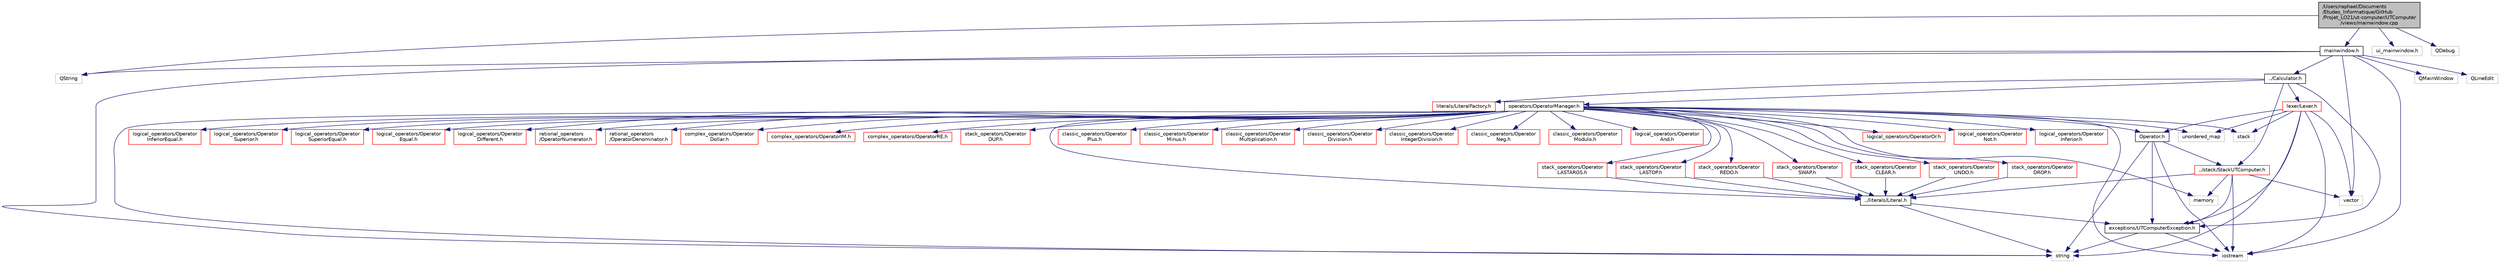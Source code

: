 digraph "/Users/raphael/Documents/Etudes_Informatique/GitHub/Projet_LO21/ut-computer/UTComputer/views/mainwindow.cpp"
{
  edge [fontname="Helvetica",fontsize="10",labelfontname="Helvetica",labelfontsize="10"];
  node [fontname="Helvetica",fontsize="10",shape=record];
  Node1 [label="/Users/raphael/Documents\l/Etudes_Informatique/GitHub\l/Projet_LO21/ut-computer/UTComputer\l/views/mainwindow.cpp",height=0.2,width=0.4,color="black", fillcolor="grey75", style="filled", fontcolor="black"];
  Node1 -> Node2 [color="midnightblue",fontsize="10",style="solid",fontname="Helvetica"];
  Node2 [label="mainwindow.h",height=0.2,width=0.4,color="black", fillcolor="white", style="filled",URL="$mainwindow_8h.html"];
  Node2 -> Node3 [color="midnightblue",fontsize="10",style="solid",fontname="Helvetica"];
  Node3 [label="QMainWindow",height=0.2,width=0.4,color="grey75", fillcolor="white", style="filled"];
  Node2 -> Node4 [color="midnightblue",fontsize="10",style="solid",fontname="Helvetica"];
  Node4 [label="QLineEdit",height=0.2,width=0.4,color="grey75", fillcolor="white", style="filled"];
  Node2 -> Node5 [color="midnightblue",fontsize="10",style="solid",fontname="Helvetica"];
  Node5 [label="QString",height=0.2,width=0.4,color="grey75", fillcolor="white", style="filled"];
  Node2 -> Node6 [color="midnightblue",fontsize="10",style="solid",fontname="Helvetica"];
  Node6 [label="string",height=0.2,width=0.4,color="grey75", fillcolor="white", style="filled"];
  Node2 -> Node7 [color="midnightblue",fontsize="10",style="solid",fontname="Helvetica"];
  Node7 [label="iostream",height=0.2,width=0.4,color="grey75", fillcolor="white", style="filled"];
  Node2 -> Node8 [color="midnightblue",fontsize="10",style="solid",fontname="Helvetica"];
  Node8 [label="vector",height=0.2,width=0.4,color="grey75", fillcolor="white", style="filled"];
  Node2 -> Node9 [color="midnightblue",fontsize="10",style="solid",fontname="Helvetica"];
  Node9 [label="../Calculator.h",height=0.2,width=0.4,color="black", fillcolor="white", style="filled",URL="$_calculator_8h.html"];
  Node9 -> Node10 [color="midnightblue",fontsize="10",style="solid",fontname="Helvetica"];
  Node10 [label="exceptions/UTComputerException.h",height=0.2,width=0.4,color="black", fillcolor="white", style="filled",URL="$_u_t_computer_exception_8h.html"];
  Node10 -> Node7 [color="midnightblue",fontsize="10",style="solid",fontname="Helvetica"];
  Node10 -> Node6 [color="midnightblue",fontsize="10",style="solid",fontname="Helvetica"];
  Node9 -> Node11 [color="midnightblue",fontsize="10",style="solid",fontname="Helvetica"];
  Node11 [label="operators/OperatorManager.h",height=0.2,width=0.4,color="black", fillcolor="white", style="filled",URL="$_operator_manager_8h.html"];
  Node11 -> Node7 [color="midnightblue",fontsize="10",style="solid",fontname="Helvetica"];
  Node11 -> Node12 [color="midnightblue",fontsize="10",style="solid",fontname="Helvetica"];
  Node12 [label="stack",height=0.2,width=0.4,color="grey75", fillcolor="white", style="filled"];
  Node11 -> Node13 [color="midnightblue",fontsize="10",style="solid",fontname="Helvetica"];
  Node13 [label="unordered_map",height=0.2,width=0.4,color="grey75", fillcolor="white", style="filled"];
  Node11 -> Node6 [color="midnightblue",fontsize="10",style="solid",fontname="Helvetica"];
  Node11 -> Node14 [color="midnightblue",fontsize="10",style="solid",fontname="Helvetica"];
  Node14 [label="memory",height=0.2,width=0.4,color="grey75", fillcolor="white", style="filled"];
  Node11 -> Node15 [color="midnightblue",fontsize="10",style="solid",fontname="Helvetica"];
  Node15 [label="../literals/Literal.h",height=0.2,width=0.4,color="black", fillcolor="white", style="filled",URL="$_literal_8h.html"];
  Node15 -> Node6 [color="midnightblue",fontsize="10",style="solid",fontname="Helvetica"];
  Node15 -> Node10 [color="midnightblue",fontsize="10",style="solid",fontname="Helvetica"];
  Node11 -> Node16 [color="midnightblue",fontsize="10",style="solid",fontname="Helvetica"];
  Node16 [label="Operator.h",height=0.2,width=0.4,color="black", fillcolor="white", style="filled",URL="$_operator_8h.html"];
  Node16 -> Node7 [color="midnightblue",fontsize="10",style="solid",fontname="Helvetica"];
  Node16 -> Node6 [color="midnightblue",fontsize="10",style="solid",fontname="Helvetica"];
  Node16 -> Node17 [color="midnightblue",fontsize="10",style="solid",fontname="Helvetica"];
  Node17 [label="../stack/StackUTComputer.h",height=0.2,width=0.4,color="red", fillcolor="white", style="filled",URL="$_stack_u_t_computer_8h.html"];
  Node17 -> Node7 [color="midnightblue",fontsize="10",style="solid",fontname="Helvetica"];
  Node17 -> Node14 [color="midnightblue",fontsize="10",style="solid",fontname="Helvetica"];
  Node17 -> Node8 [color="midnightblue",fontsize="10",style="solid",fontname="Helvetica"];
  Node17 -> Node10 [color="midnightblue",fontsize="10",style="solid",fontname="Helvetica"];
  Node17 -> Node15 [color="midnightblue",fontsize="10",style="solid",fontname="Helvetica"];
  Node16 -> Node10 [color="midnightblue",fontsize="10",style="solid",fontname="Helvetica"];
  Node11 -> Node18 [color="midnightblue",fontsize="10",style="solid",fontname="Helvetica"];
  Node18 [label="classic_operators/Operator\lPlus.h",height=0.2,width=0.4,color="red", fillcolor="white", style="filled",URL="$_operator_plus_8h.html"];
  Node11 -> Node19 [color="midnightblue",fontsize="10",style="solid",fontname="Helvetica"];
  Node19 [label="classic_operators/Operator\lMinus.h",height=0.2,width=0.4,color="red", fillcolor="white", style="filled",URL="$_operator_minus_8h.html"];
  Node11 -> Node20 [color="midnightblue",fontsize="10",style="solid",fontname="Helvetica"];
  Node20 [label="classic_operators/Operator\lMultiplication.h",height=0.2,width=0.4,color="red", fillcolor="white", style="filled",URL="$_operator_multiplication_8h.html"];
  Node11 -> Node21 [color="midnightblue",fontsize="10",style="solid",fontname="Helvetica"];
  Node21 [label="classic_operators/Operator\lDivision.h",height=0.2,width=0.4,color="red", fillcolor="white", style="filled",URL="$_operator_division_8h.html"];
  Node11 -> Node22 [color="midnightblue",fontsize="10",style="solid",fontname="Helvetica"];
  Node22 [label="classic_operators/Operator\lIntegerDivision.h",height=0.2,width=0.4,color="red", fillcolor="white", style="filled",URL="$_operator_integer_division_8h.html"];
  Node11 -> Node23 [color="midnightblue",fontsize="10",style="solid",fontname="Helvetica"];
  Node23 [label="classic_operators/Operator\lNeg.h",height=0.2,width=0.4,color="red", fillcolor="white", style="filled",URL="$_operator_neg_8h.html"];
  Node11 -> Node24 [color="midnightblue",fontsize="10",style="solid",fontname="Helvetica"];
  Node24 [label="classic_operators/Operator\lModulo.h",height=0.2,width=0.4,color="red", fillcolor="white", style="filled",URL="$_operator_modulo_8h.html"];
  Node11 -> Node25 [color="midnightblue",fontsize="10",style="solid",fontname="Helvetica"];
  Node25 [label="logical_operators/Operator\lAnd.h",height=0.2,width=0.4,color="red", fillcolor="white", style="filled",URL="$_operator_and_8h.html"];
  Node11 -> Node26 [color="midnightblue",fontsize="10",style="solid",fontname="Helvetica"];
  Node26 [label="logical_operators/OperatorOr.h",height=0.2,width=0.4,color="red", fillcolor="white", style="filled",URL="$_operator_or_8h.html"];
  Node11 -> Node27 [color="midnightblue",fontsize="10",style="solid",fontname="Helvetica"];
  Node27 [label="logical_operators/Operator\lNot.h",height=0.2,width=0.4,color="red", fillcolor="white", style="filled",URL="$_operator_not_8h.html"];
  Node11 -> Node28 [color="midnightblue",fontsize="10",style="solid",fontname="Helvetica"];
  Node28 [label="logical_operators/Operator\lInferior.h",height=0.2,width=0.4,color="red", fillcolor="white", style="filled",URL="$_operator_inferior_8h.html"];
  Node11 -> Node29 [color="midnightblue",fontsize="10",style="solid",fontname="Helvetica"];
  Node29 [label="logical_operators/Operator\lInferiorEqual.h",height=0.2,width=0.4,color="red", fillcolor="white", style="filled",URL="$_operator_inferior_equal_8h.html"];
  Node11 -> Node30 [color="midnightblue",fontsize="10",style="solid",fontname="Helvetica"];
  Node30 [label="logical_operators/Operator\lSuperior.h",height=0.2,width=0.4,color="red", fillcolor="white", style="filled",URL="$_operator_superior_8h.html"];
  Node11 -> Node31 [color="midnightblue",fontsize="10",style="solid",fontname="Helvetica"];
  Node31 [label="logical_operators/Operator\lSuperiorEqual.h",height=0.2,width=0.4,color="red", fillcolor="white", style="filled",URL="$_operator_superior_equal_8h.html"];
  Node11 -> Node32 [color="midnightblue",fontsize="10",style="solid",fontname="Helvetica"];
  Node32 [label="logical_operators/Operator\lEqual.h",height=0.2,width=0.4,color="red", fillcolor="white", style="filled",URL="$_operator_equal_8h.html"];
  Node11 -> Node33 [color="midnightblue",fontsize="10",style="solid",fontname="Helvetica"];
  Node33 [label="logical_operators/Operator\lDifferent.h",height=0.2,width=0.4,color="red", fillcolor="white", style="filled",URL="$_operator_different_8h.html"];
  Node11 -> Node34 [color="midnightblue",fontsize="10",style="solid",fontname="Helvetica"];
  Node34 [label="rational_operators\l/OperatorNumerator.h",height=0.2,width=0.4,color="red", fillcolor="white", style="filled",URL="$_operator_numerator_8h.html"];
  Node11 -> Node35 [color="midnightblue",fontsize="10",style="solid",fontname="Helvetica"];
  Node35 [label="rational_operators\l/OperatorDenominator.h",height=0.2,width=0.4,color="red", fillcolor="white", style="filled",URL="$_operator_denominator_8h.html"];
  Node11 -> Node36 [color="midnightblue",fontsize="10",style="solid",fontname="Helvetica"];
  Node36 [label="complex_operators/Operator\lDollar.h",height=0.2,width=0.4,color="red", fillcolor="white", style="filled",URL="$_operator_dollar_8h.html"];
  Node11 -> Node37 [color="midnightblue",fontsize="10",style="solid",fontname="Helvetica"];
  Node37 [label="complex_operators/OperatorIM.h",height=0.2,width=0.4,color="red", fillcolor="white", style="filled",URL="$_operator_i_m_8h.html"];
  Node11 -> Node38 [color="midnightblue",fontsize="10",style="solid",fontname="Helvetica"];
  Node38 [label="complex_operators/OperatorRE.h",height=0.2,width=0.4,color="red", fillcolor="white", style="filled",URL="$_operator_r_e_8h.html"];
  Node11 -> Node39 [color="midnightblue",fontsize="10",style="solid",fontname="Helvetica"];
  Node39 [label="stack_operators/Operator\lCLEAR.h",height=0.2,width=0.4,color="red", fillcolor="white", style="filled",URL="$_operator_c_l_e_a_r_8h.html"];
  Node39 -> Node15 [color="midnightblue",fontsize="10",style="solid",fontname="Helvetica"];
  Node11 -> Node40 [color="midnightblue",fontsize="10",style="solid",fontname="Helvetica"];
  Node40 [label="stack_operators/Operator\lDROP.h",height=0.2,width=0.4,color="red", fillcolor="white", style="filled",URL="$_operator_d_r_o_p_8h.html"];
  Node40 -> Node15 [color="midnightblue",fontsize="10",style="solid",fontname="Helvetica"];
  Node11 -> Node41 [color="midnightblue",fontsize="10",style="solid",fontname="Helvetica"];
  Node41 [label="stack_operators/Operator\lDUP.h",height=0.2,width=0.4,color="red", fillcolor="white", style="filled",URL="$_operator_d_u_p_8h.html"];
  Node11 -> Node42 [color="midnightblue",fontsize="10",style="solid",fontname="Helvetica"];
  Node42 [label="stack_operators/Operator\lLASTARGS.h",height=0.2,width=0.4,color="red", fillcolor="white", style="filled",URL="$_operator_l_a_s_t_a_r_g_s_8h.html"];
  Node42 -> Node15 [color="midnightblue",fontsize="10",style="solid",fontname="Helvetica"];
  Node11 -> Node43 [color="midnightblue",fontsize="10",style="solid",fontname="Helvetica"];
  Node43 [label="stack_operators/Operator\lLASTOP.h",height=0.2,width=0.4,color="red", fillcolor="white", style="filled",URL="$_operator_l_a_s_t_o_p_8h.html"];
  Node43 -> Node15 [color="midnightblue",fontsize="10",style="solid",fontname="Helvetica"];
  Node11 -> Node44 [color="midnightblue",fontsize="10",style="solid",fontname="Helvetica"];
  Node44 [label="stack_operators/Operator\lREDO.h",height=0.2,width=0.4,color="red", fillcolor="white", style="filled",URL="$_operator_r_e_d_o_8h.html"];
  Node44 -> Node15 [color="midnightblue",fontsize="10",style="solid",fontname="Helvetica"];
  Node11 -> Node45 [color="midnightblue",fontsize="10",style="solid",fontname="Helvetica"];
  Node45 [label="stack_operators/Operator\lUNDO.h",height=0.2,width=0.4,color="red", fillcolor="white", style="filled",URL="$_operator_u_n_d_o_8h.html"];
  Node45 -> Node15 [color="midnightblue",fontsize="10",style="solid",fontname="Helvetica"];
  Node11 -> Node46 [color="midnightblue",fontsize="10",style="solid",fontname="Helvetica"];
  Node46 [label="stack_operators/Operator\lSWAP.h",height=0.2,width=0.4,color="red", fillcolor="white", style="filled",URL="$_operator_s_w_a_p_8h.html"];
  Node46 -> Node15 [color="midnightblue",fontsize="10",style="solid",fontname="Helvetica"];
  Node9 -> Node17 [color="midnightblue",fontsize="10",style="solid",fontname="Helvetica"];
  Node9 -> Node47 [color="midnightblue",fontsize="10",style="solid",fontname="Helvetica"];
  Node47 [label="lexer/Lexer.h",height=0.2,width=0.4,color="red", fillcolor="white", style="filled",URL="$_lexer_8h.html",tooltip="File containing the LexerUTComputer class. "];
  Node47 -> Node7 [color="midnightblue",fontsize="10",style="solid",fontname="Helvetica"];
  Node47 -> Node6 [color="midnightblue",fontsize="10",style="solid",fontname="Helvetica"];
  Node47 -> Node8 [color="midnightblue",fontsize="10",style="solid",fontname="Helvetica"];
  Node47 -> Node12 [color="midnightblue",fontsize="10",style="solid",fontname="Helvetica"];
  Node47 -> Node13 [color="midnightblue",fontsize="10",style="solid",fontname="Helvetica"];
  Node47 -> Node16 [color="midnightblue",fontsize="10",style="solid",fontname="Helvetica"];
  Node47 -> Node10 [color="midnightblue",fontsize="10",style="solid",fontname="Helvetica"];
  Node9 -> Node48 [color="midnightblue",fontsize="10",style="solid",fontname="Helvetica"];
  Node48 [label="literals/LiteralFactory.h",height=0.2,width=0.4,color="red", fillcolor="white", style="filled",URL="$_literal_factory_8h.html"];
  Node1 -> Node49 [color="midnightblue",fontsize="10",style="solid",fontname="Helvetica"];
  Node49 [label="ui_mainwindow.h",height=0.2,width=0.4,color="grey75", fillcolor="white", style="filled"];
  Node1 -> Node5 [color="midnightblue",fontsize="10",style="solid",fontname="Helvetica"];
  Node1 -> Node50 [color="midnightblue",fontsize="10",style="solid",fontname="Helvetica"];
  Node50 [label="QDebug",height=0.2,width=0.4,color="grey75", fillcolor="white", style="filled"];
}
